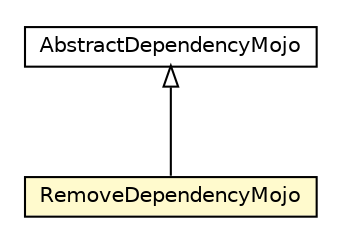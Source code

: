 #!/usr/local/bin/dot
#
# Class diagram 
# Generated by UMLGraph version R5_6-24-gf6e263 (http://www.umlgraph.org/)
#

digraph G {
	edge [fontname="Helvetica",fontsize=10,labelfontname="Helvetica",labelfontsize=10];
	node [fontname="Helvetica",fontsize=10,shape=plaintext];
	nodesep=0.25;
	ranksep=0.5;
	// fr.fastconnect.factory.tibco.bw.maven.source.RemoveDependencyMojo
	c4046 [label=<<table title="fr.fastconnect.factory.tibco.bw.maven.source.RemoveDependencyMojo" border="0" cellborder="1" cellspacing="0" cellpadding="2" port="p" bgcolor="lemonChiffon" href="./RemoveDependencyMojo.html">
		<tr><td><table border="0" cellspacing="0" cellpadding="1">
<tr><td align="center" balign="center"> RemoveDependencyMojo </td></tr>
		</table></td></tr>
		</table>>, URL="./RemoveDependencyMojo.html", fontname="Helvetica", fontcolor="black", fontsize=10.0];
	// fr.fastconnect.factory.tibco.bw.maven.source.AbstractDependencyMojo
	c4060 [label=<<table title="fr.fastconnect.factory.tibco.bw.maven.source.AbstractDependencyMojo" border="0" cellborder="1" cellspacing="0" cellpadding="2" port="p" href="./AbstractDependencyMojo.html">
		<tr><td><table border="0" cellspacing="0" cellpadding="1">
<tr><td align="center" balign="center"> AbstractDependencyMojo </td></tr>
		</table></td></tr>
		</table>>, URL="./AbstractDependencyMojo.html", fontname="Helvetica", fontcolor="black", fontsize=10.0];
	//fr.fastconnect.factory.tibco.bw.maven.source.RemoveDependencyMojo extends fr.fastconnect.factory.tibco.bw.maven.source.AbstractDependencyMojo
	c4060:p -> c4046:p [dir=back,arrowtail=empty];
}

